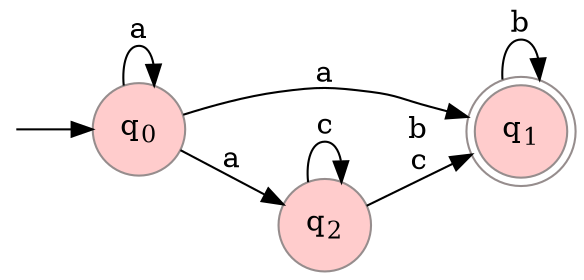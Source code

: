 digraph fsa_07 {

	dpi = 480;
	rankdir=LR;

	"startRes" [shape=point, style="invis"];
	node [shape = doublecircle, color="#968D8D", fontcolor=black, fillcolor="#FFCCCC", style="filled"];
	"q1";

	node [shape = circle];

	"q0" [label=<q<sub>0</sub>>, pos="3,3!"];
	"q1" [label=<q<sub>1</sub>>, pos="7,3!"];
	"q2" [label=<q<sub>2</sub>>, pos="5,6!"];

	"startRes" -> "q0";

	"q0" -> "q0" [label="a"];
	"q0" -> "q1" [label="a"];
	"q0" -> "q2" [label="a"];
	"q2" -> "q1" [label="b\nc"];
	"q2" -> "q2" [label="c"];
	"q1" -> "q1" [label="b"];


}
